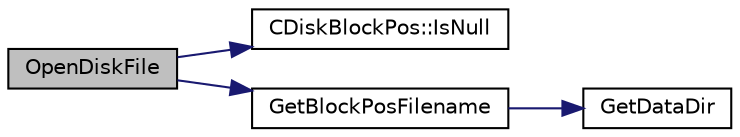 digraph "OpenDiskFile"
{
  edge [fontname="Helvetica",fontsize="10",labelfontname="Helvetica",labelfontsize="10"];
  node [fontname="Helvetica",fontsize="10",shape=record];
  rankdir="LR";
  Node1102 [label="OpenDiskFile",height=0.2,width=0.4,color="black", fillcolor="grey75", style="filled", fontcolor="black"];
  Node1102 -> Node1103 [color="midnightblue",fontsize="10",style="solid",fontname="Helvetica"];
  Node1103 [label="CDiskBlockPos::IsNull",height=0.2,width=0.4,color="black", fillcolor="white", style="filled",URL="$struct_c_disk_block_pos.html#a7dd98fe3f5372d358df61db31899b0af"];
  Node1102 -> Node1104 [color="midnightblue",fontsize="10",style="solid",fontname="Helvetica"];
  Node1104 [label="GetBlockPosFilename",height=0.2,width=0.4,color="black", fillcolor="white", style="filled",URL="$main_8cpp.html#a2f26f074aac584c3398de1dcdac59de9",tooltip="Translation to a filesystem path. "];
  Node1104 -> Node1105 [color="midnightblue",fontsize="10",style="solid",fontname="Helvetica"];
  Node1105 [label="GetDataDir",height=0.2,width=0.4,color="black", fillcolor="white", style="filled",URL="$util_8cpp.html#ab83866a054745d4b30a3948a1b44beba"];
}
